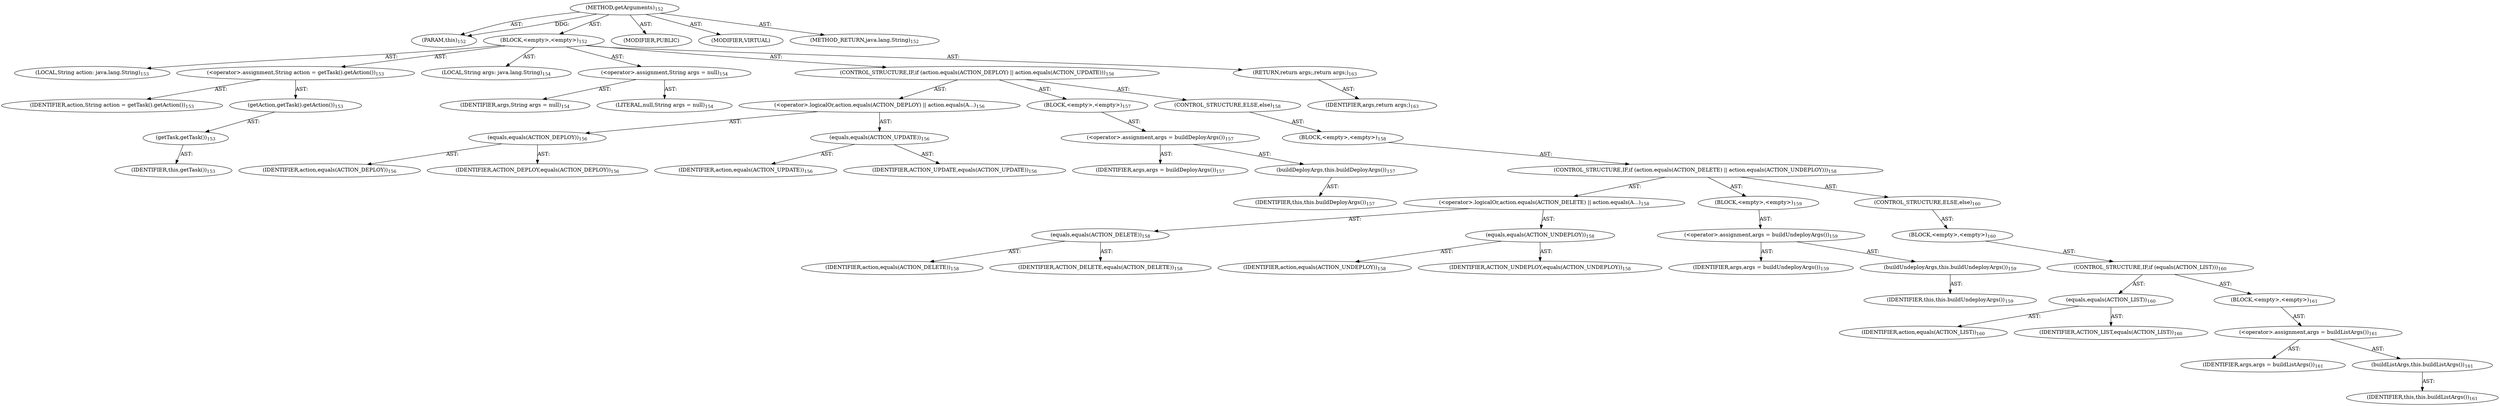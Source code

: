 digraph "getArguments" {  
"111669149698" [label = <(METHOD,getArguments)<SUB>152</SUB>> ]
"115964116994" [label = <(PARAM,this)<SUB>152</SUB>> ]
"25769803786" [label = <(BLOCK,&lt;empty&gt;,&lt;empty&gt;)<SUB>152</SUB>> ]
"94489280518" [label = <(LOCAL,String action: java.lang.String)<SUB>153</SUB>> ]
"30064771134" [label = <(&lt;operator&gt;.assignment,String action = getTask().getAction())<SUB>153</SUB>> ]
"68719476798" [label = <(IDENTIFIER,action,String action = getTask().getAction())<SUB>153</SUB>> ]
"30064771135" [label = <(getAction,getTask().getAction())<SUB>153</SUB>> ]
"30064771136" [label = <(getTask,getTask())<SUB>153</SUB>> ]
"68719476742" [label = <(IDENTIFIER,this,getTask())<SUB>153</SUB>> ]
"94489280519" [label = <(LOCAL,String args: java.lang.String)<SUB>154</SUB>> ]
"30064771137" [label = <(&lt;operator&gt;.assignment,String args = null)<SUB>154</SUB>> ]
"68719476799" [label = <(IDENTIFIER,args,String args = null)<SUB>154</SUB>> ]
"90194313230" [label = <(LITERAL,null,String args = null)<SUB>154</SUB>> ]
"47244640260" [label = <(CONTROL_STRUCTURE,IF,if (action.equals(ACTION_DEPLOY) || action.equals(ACTION_UPDATE)))<SUB>156</SUB>> ]
"30064771138" [label = <(&lt;operator&gt;.logicalOr,action.equals(ACTION_DEPLOY) || action.equals(A...)<SUB>156</SUB>> ]
"30064771139" [label = <(equals,equals(ACTION_DEPLOY))<SUB>156</SUB>> ]
"68719476800" [label = <(IDENTIFIER,action,equals(ACTION_DEPLOY))<SUB>156</SUB>> ]
"68719476801" [label = <(IDENTIFIER,ACTION_DEPLOY,equals(ACTION_DEPLOY))<SUB>156</SUB>> ]
"30064771140" [label = <(equals,equals(ACTION_UPDATE))<SUB>156</SUB>> ]
"68719476802" [label = <(IDENTIFIER,action,equals(ACTION_UPDATE))<SUB>156</SUB>> ]
"68719476803" [label = <(IDENTIFIER,ACTION_UPDATE,equals(ACTION_UPDATE))<SUB>156</SUB>> ]
"25769803787" [label = <(BLOCK,&lt;empty&gt;,&lt;empty&gt;)<SUB>157</SUB>> ]
"30064771141" [label = <(&lt;operator&gt;.assignment,args = buildDeployArgs())<SUB>157</SUB>> ]
"68719476804" [label = <(IDENTIFIER,args,args = buildDeployArgs())<SUB>157</SUB>> ]
"30064771142" [label = <(buildDeployArgs,this.buildDeployArgs())<SUB>157</SUB>> ]
"68719476743" [label = <(IDENTIFIER,this,this.buildDeployArgs())<SUB>157</SUB>> ]
"47244640261" [label = <(CONTROL_STRUCTURE,ELSE,else)<SUB>158</SUB>> ]
"25769803788" [label = <(BLOCK,&lt;empty&gt;,&lt;empty&gt;)<SUB>158</SUB>> ]
"47244640262" [label = <(CONTROL_STRUCTURE,IF,if (action.equals(ACTION_DELETE) || action.equals(ACTION_UNDEPLOY)))<SUB>158</SUB>> ]
"30064771143" [label = <(&lt;operator&gt;.logicalOr,action.equals(ACTION_DELETE) || action.equals(A...)<SUB>158</SUB>> ]
"30064771144" [label = <(equals,equals(ACTION_DELETE))<SUB>158</SUB>> ]
"68719476805" [label = <(IDENTIFIER,action,equals(ACTION_DELETE))<SUB>158</SUB>> ]
"68719476806" [label = <(IDENTIFIER,ACTION_DELETE,equals(ACTION_DELETE))<SUB>158</SUB>> ]
"30064771145" [label = <(equals,equals(ACTION_UNDEPLOY))<SUB>158</SUB>> ]
"68719476807" [label = <(IDENTIFIER,action,equals(ACTION_UNDEPLOY))<SUB>158</SUB>> ]
"68719476808" [label = <(IDENTIFIER,ACTION_UNDEPLOY,equals(ACTION_UNDEPLOY))<SUB>158</SUB>> ]
"25769803789" [label = <(BLOCK,&lt;empty&gt;,&lt;empty&gt;)<SUB>159</SUB>> ]
"30064771146" [label = <(&lt;operator&gt;.assignment,args = buildUndeployArgs())<SUB>159</SUB>> ]
"68719476809" [label = <(IDENTIFIER,args,args = buildUndeployArgs())<SUB>159</SUB>> ]
"30064771147" [label = <(buildUndeployArgs,this.buildUndeployArgs())<SUB>159</SUB>> ]
"68719476744" [label = <(IDENTIFIER,this,this.buildUndeployArgs())<SUB>159</SUB>> ]
"47244640263" [label = <(CONTROL_STRUCTURE,ELSE,else)<SUB>160</SUB>> ]
"25769803790" [label = <(BLOCK,&lt;empty&gt;,&lt;empty&gt;)<SUB>160</SUB>> ]
"47244640264" [label = <(CONTROL_STRUCTURE,IF,if (equals(ACTION_LIST)))<SUB>160</SUB>> ]
"30064771148" [label = <(equals,equals(ACTION_LIST))<SUB>160</SUB>> ]
"68719476810" [label = <(IDENTIFIER,action,equals(ACTION_LIST))<SUB>160</SUB>> ]
"68719476811" [label = <(IDENTIFIER,ACTION_LIST,equals(ACTION_LIST))<SUB>160</SUB>> ]
"25769803791" [label = <(BLOCK,&lt;empty&gt;,&lt;empty&gt;)<SUB>161</SUB>> ]
"30064771149" [label = <(&lt;operator&gt;.assignment,args = buildListArgs())<SUB>161</SUB>> ]
"68719476812" [label = <(IDENTIFIER,args,args = buildListArgs())<SUB>161</SUB>> ]
"30064771150" [label = <(buildListArgs,this.buildListArgs())<SUB>161</SUB>> ]
"68719476745" [label = <(IDENTIFIER,this,this.buildListArgs())<SUB>161</SUB>> ]
"146028888064" [label = <(RETURN,return args;,return args;)<SUB>163</SUB>> ]
"68719476813" [label = <(IDENTIFIER,args,return args;)<SUB>163</SUB>> ]
"133143986187" [label = <(MODIFIER,PUBLIC)> ]
"133143986188" [label = <(MODIFIER,VIRTUAL)> ]
"128849018882" [label = <(METHOD_RETURN,java.lang.String)<SUB>152</SUB>> ]
  "111669149698" -> "115964116994"  [ label = "AST: "] 
  "111669149698" -> "25769803786"  [ label = "AST: "] 
  "111669149698" -> "133143986187"  [ label = "AST: "] 
  "111669149698" -> "133143986188"  [ label = "AST: "] 
  "111669149698" -> "128849018882"  [ label = "AST: "] 
  "25769803786" -> "94489280518"  [ label = "AST: "] 
  "25769803786" -> "30064771134"  [ label = "AST: "] 
  "25769803786" -> "94489280519"  [ label = "AST: "] 
  "25769803786" -> "30064771137"  [ label = "AST: "] 
  "25769803786" -> "47244640260"  [ label = "AST: "] 
  "25769803786" -> "146028888064"  [ label = "AST: "] 
  "30064771134" -> "68719476798"  [ label = "AST: "] 
  "30064771134" -> "30064771135"  [ label = "AST: "] 
  "30064771135" -> "30064771136"  [ label = "AST: "] 
  "30064771136" -> "68719476742"  [ label = "AST: "] 
  "30064771137" -> "68719476799"  [ label = "AST: "] 
  "30064771137" -> "90194313230"  [ label = "AST: "] 
  "47244640260" -> "30064771138"  [ label = "AST: "] 
  "47244640260" -> "25769803787"  [ label = "AST: "] 
  "47244640260" -> "47244640261"  [ label = "AST: "] 
  "30064771138" -> "30064771139"  [ label = "AST: "] 
  "30064771138" -> "30064771140"  [ label = "AST: "] 
  "30064771139" -> "68719476800"  [ label = "AST: "] 
  "30064771139" -> "68719476801"  [ label = "AST: "] 
  "30064771140" -> "68719476802"  [ label = "AST: "] 
  "30064771140" -> "68719476803"  [ label = "AST: "] 
  "25769803787" -> "30064771141"  [ label = "AST: "] 
  "30064771141" -> "68719476804"  [ label = "AST: "] 
  "30064771141" -> "30064771142"  [ label = "AST: "] 
  "30064771142" -> "68719476743"  [ label = "AST: "] 
  "47244640261" -> "25769803788"  [ label = "AST: "] 
  "25769803788" -> "47244640262"  [ label = "AST: "] 
  "47244640262" -> "30064771143"  [ label = "AST: "] 
  "47244640262" -> "25769803789"  [ label = "AST: "] 
  "47244640262" -> "47244640263"  [ label = "AST: "] 
  "30064771143" -> "30064771144"  [ label = "AST: "] 
  "30064771143" -> "30064771145"  [ label = "AST: "] 
  "30064771144" -> "68719476805"  [ label = "AST: "] 
  "30064771144" -> "68719476806"  [ label = "AST: "] 
  "30064771145" -> "68719476807"  [ label = "AST: "] 
  "30064771145" -> "68719476808"  [ label = "AST: "] 
  "25769803789" -> "30064771146"  [ label = "AST: "] 
  "30064771146" -> "68719476809"  [ label = "AST: "] 
  "30064771146" -> "30064771147"  [ label = "AST: "] 
  "30064771147" -> "68719476744"  [ label = "AST: "] 
  "47244640263" -> "25769803790"  [ label = "AST: "] 
  "25769803790" -> "47244640264"  [ label = "AST: "] 
  "47244640264" -> "30064771148"  [ label = "AST: "] 
  "47244640264" -> "25769803791"  [ label = "AST: "] 
  "30064771148" -> "68719476810"  [ label = "AST: "] 
  "30064771148" -> "68719476811"  [ label = "AST: "] 
  "25769803791" -> "30064771149"  [ label = "AST: "] 
  "30064771149" -> "68719476812"  [ label = "AST: "] 
  "30064771149" -> "30064771150"  [ label = "AST: "] 
  "30064771150" -> "68719476745"  [ label = "AST: "] 
  "146028888064" -> "68719476813"  [ label = "AST: "] 
  "111669149698" -> "115964116994"  [ label = "DDG: "] 
}
